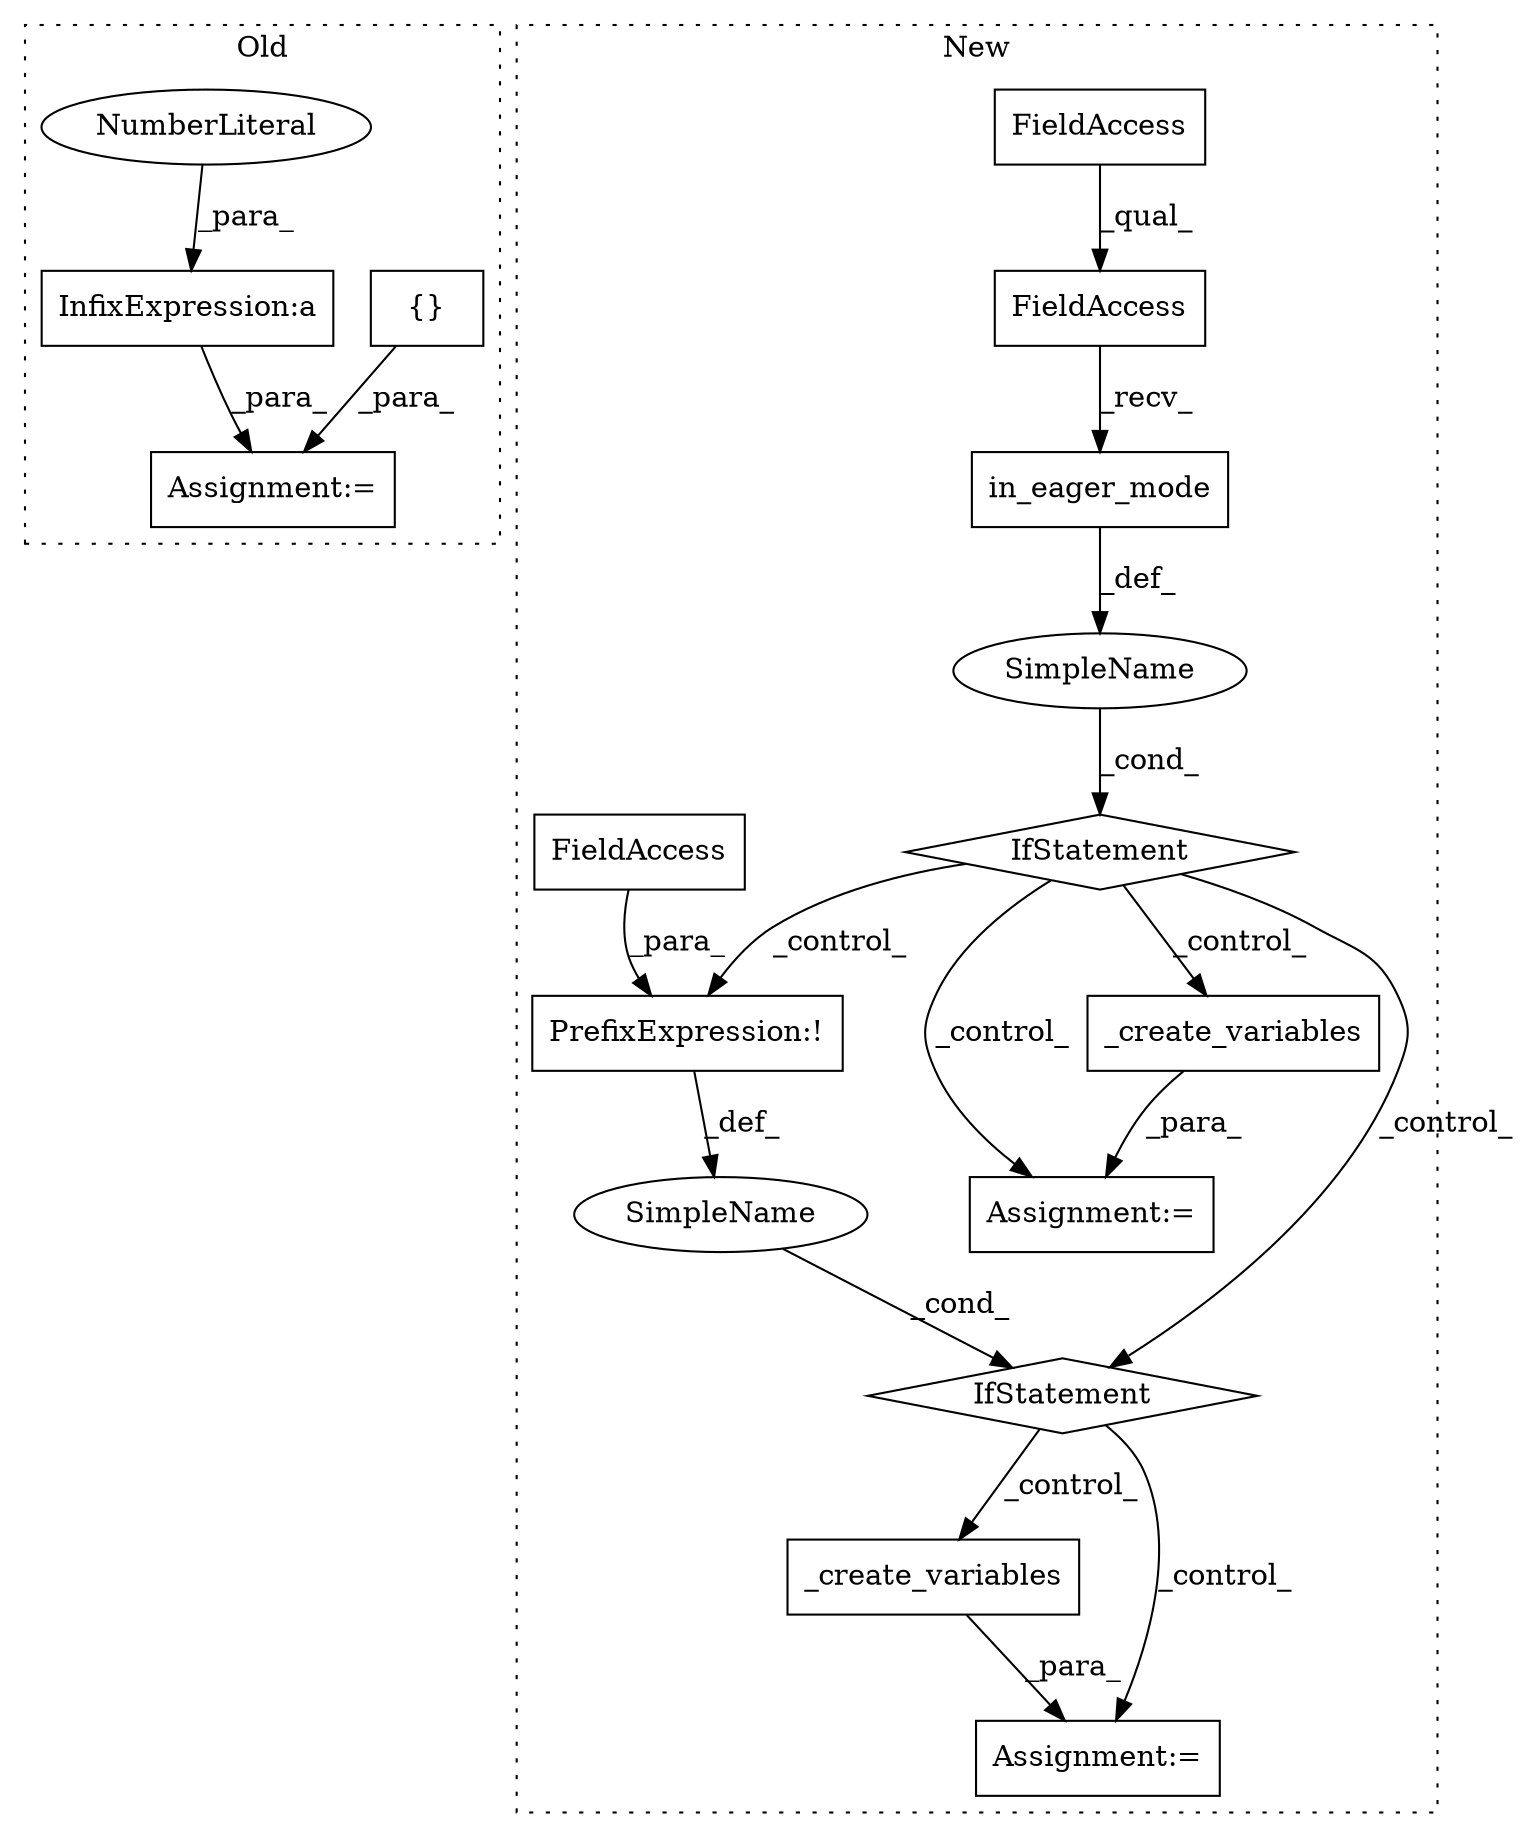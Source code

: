 digraph G {
subgraph cluster0 {
1 [label="{}" a="4" s="131177,131200" l="1,1" shape="box"];
8 [label="Assignment:=" a="7" s="131123" l="1" shape="box"];
16 [label="InfixExpression:a" a="27" s="131246" l="3" shape="box"];
17 [label="NumberLiteral" a="34" s="131243" l="3" shape="ellipse"];
label = "Old";
style="dotted";
}
subgraph cluster1 {
2 [label="_create_variables" a="32" s="134656,134701" l="18,1" shape="box"];
3 [label="in_eager_mode" a="32" s="134583" l="15" shape="box"];
4 [label="FieldAccess" a="22" s="134558" l="24" shape="box"];
5 [label="FieldAccess" a="22" s="134558" l="18" shape="box"];
6 [label="IfStatement" a="25" s="134554,134598" l="4,2" shape="diamond"];
7 [label="SimpleName" a="42" s="" l="" shape="ellipse"];
9 [label="_create_variables" a="32" s="134833,134878" l="18,1" shape="box"];
10 [label="IfStatement" a="25" s="134608,134624" l="4,2" shape="diamond"];
11 [label="PrefixExpression:!" a="38" s="134612" l="1" shape="box"];
12 [label="FieldAccess" a="22" s="134613" l="11" shape="box"];
13 [label="SimpleName" a="42" s="" l="" shape="ellipse"];
14 [label="Assignment:=" a="7" s="134826" l="2" shape="box"];
15 [label="Assignment:=" a="7" s="134650" l="1" shape="box"];
label = "New";
style="dotted";
}
1 -> 8 [label="_para_"];
2 -> 15 [label="_para_"];
3 -> 7 [label="_def_"];
4 -> 3 [label="_recv_"];
5 -> 4 [label="_qual_"];
6 -> 9 [label="_control_"];
6 -> 14 [label="_control_"];
6 -> 11 [label="_control_"];
6 -> 10 [label="_control_"];
7 -> 6 [label="_cond_"];
9 -> 14 [label="_para_"];
10 -> 2 [label="_control_"];
10 -> 15 [label="_control_"];
11 -> 13 [label="_def_"];
12 -> 11 [label="_para_"];
13 -> 10 [label="_cond_"];
16 -> 8 [label="_para_"];
17 -> 16 [label="_para_"];
}
